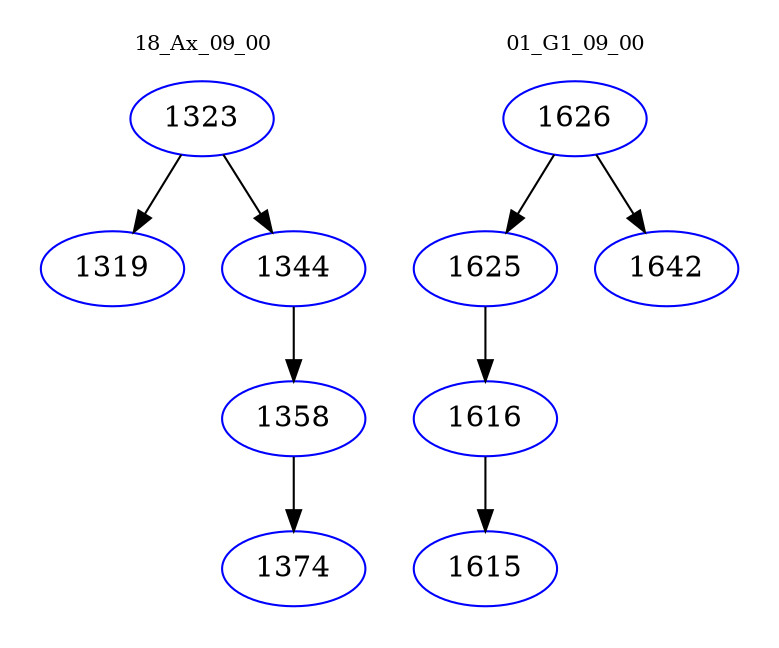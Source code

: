 digraph{
subgraph cluster_0 {
color = white
label = "18_Ax_09_00";
fontsize=10;
T0_1323 [label="1323", color="blue"]
T0_1323 -> T0_1319 [color="black"]
T0_1319 [label="1319", color="blue"]
T0_1323 -> T0_1344 [color="black"]
T0_1344 [label="1344", color="blue"]
T0_1344 -> T0_1358 [color="black"]
T0_1358 [label="1358", color="blue"]
T0_1358 -> T0_1374 [color="black"]
T0_1374 [label="1374", color="blue"]
}
subgraph cluster_1 {
color = white
label = "01_G1_09_00";
fontsize=10;
T1_1626 [label="1626", color="blue"]
T1_1626 -> T1_1625 [color="black"]
T1_1625 [label="1625", color="blue"]
T1_1625 -> T1_1616 [color="black"]
T1_1616 [label="1616", color="blue"]
T1_1616 -> T1_1615 [color="black"]
T1_1615 [label="1615", color="blue"]
T1_1626 -> T1_1642 [color="black"]
T1_1642 [label="1642", color="blue"]
}
}
